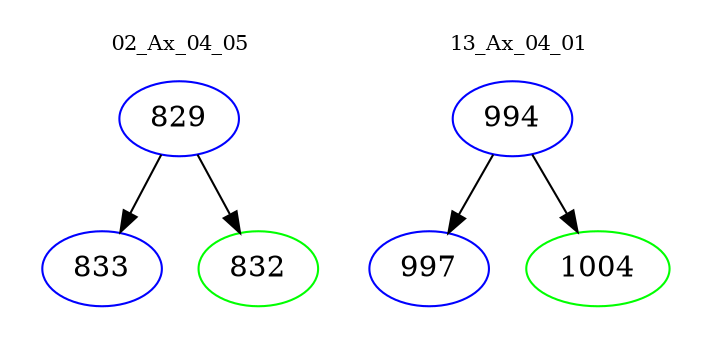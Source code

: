 digraph{
subgraph cluster_0 {
color = white
label = "02_Ax_04_05";
fontsize=10;
T0_829 [label="829", color="blue"]
T0_829 -> T0_833 [color="black"]
T0_833 [label="833", color="blue"]
T0_829 -> T0_832 [color="black"]
T0_832 [label="832", color="green"]
}
subgraph cluster_1 {
color = white
label = "13_Ax_04_01";
fontsize=10;
T1_994 [label="994", color="blue"]
T1_994 -> T1_997 [color="black"]
T1_997 [label="997", color="blue"]
T1_994 -> T1_1004 [color="black"]
T1_1004 [label="1004", color="green"]
}
}
